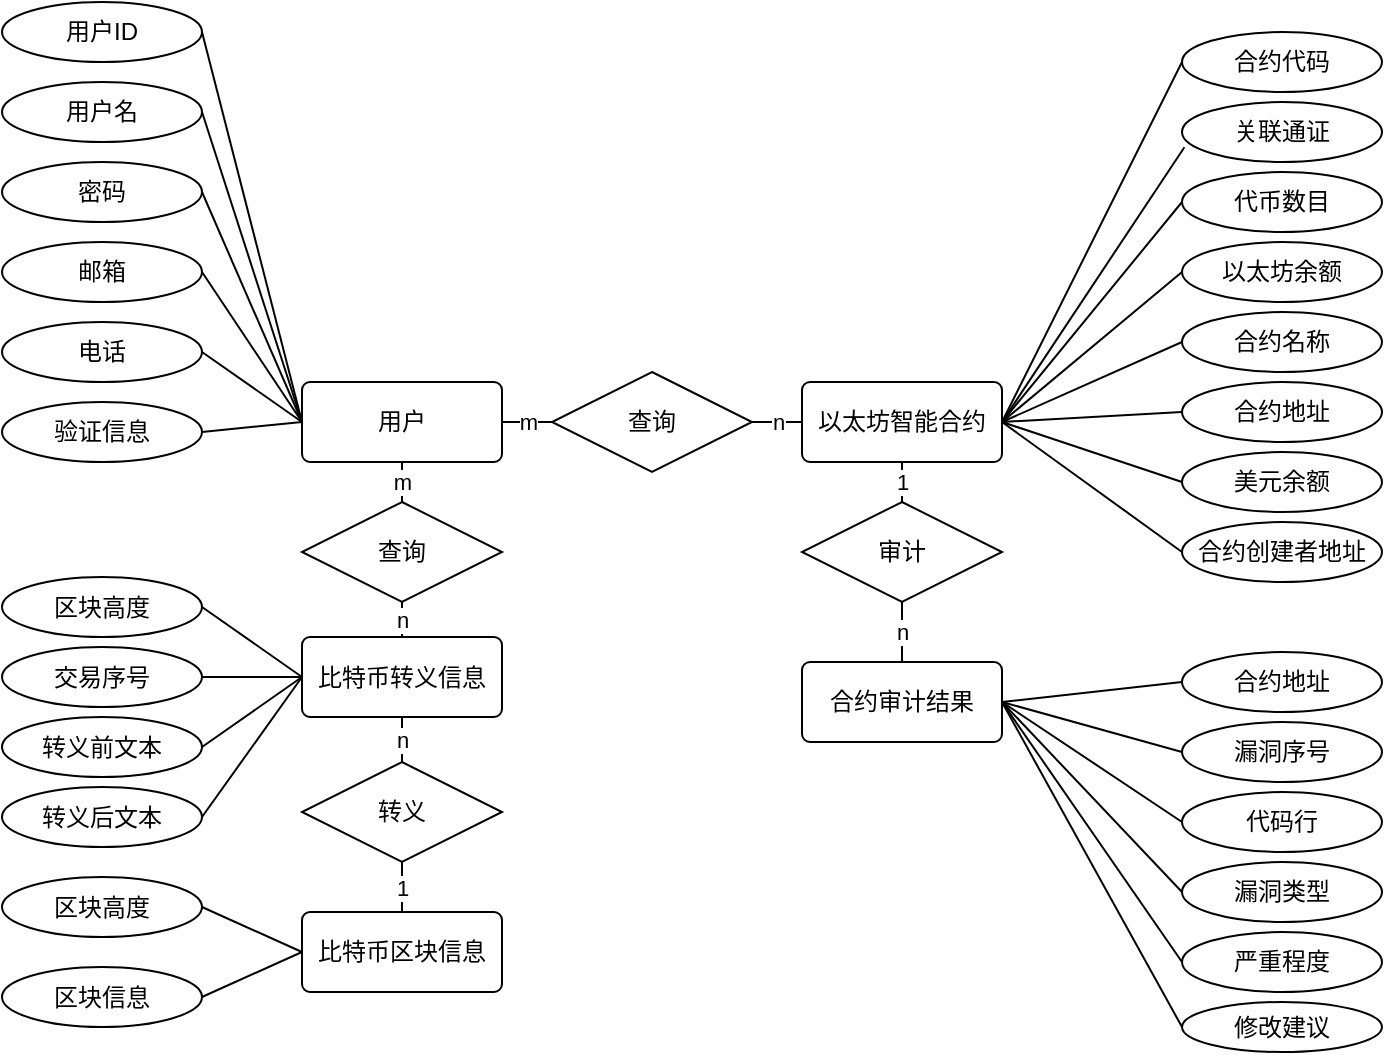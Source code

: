 <mxfile version="14.4.2" type="github">
  <diagram id="R2lEEEUBdFMjLlhIrx00" name="Page-1">
    <mxGraphModel dx="865" dy="1614" grid="1" gridSize="10" guides="1" tooltips="1" connect="1" arrows="1" fold="1" page="1" pageScale="1" pageWidth="850" pageHeight="1100" math="0" shadow="0" extFonts="Permanent Marker^https://fonts.googleapis.com/css?family=Permanent+Marker">
      <root>
        <mxCell id="0" />
        <mxCell id="1" parent="0" />
        <mxCell id="hVogDAWBeh3BI3Ig1OgH-1" value="用户" style="rounded=1;arcSize=10;whiteSpace=wrap;html=1;align=center;" vertex="1" parent="1">
          <mxGeometry x="230" y="155" width="100" height="40" as="geometry" />
        </mxCell>
        <mxCell id="hVogDAWBeh3BI3Ig1OgH-2" value="用户ID" style="ellipse;whiteSpace=wrap;html=1;align=center;" vertex="1" parent="1">
          <mxGeometry x="80" y="-35" width="100" height="30" as="geometry" />
        </mxCell>
        <mxCell id="hVogDAWBeh3BI3Ig1OgH-3" value="审计" style="rhombus;whiteSpace=wrap;html=1;" vertex="1" parent="1">
          <mxGeometry x="480" y="215" width="100" height="50" as="geometry" />
        </mxCell>
        <mxCell id="hVogDAWBeh3BI3Ig1OgH-4" value="以太坊智能合约" style="rounded=1;arcSize=10;whiteSpace=wrap;html=1;align=center;" vertex="1" parent="1">
          <mxGeometry x="480" y="155" width="100" height="40" as="geometry" />
        </mxCell>
        <mxCell id="hVogDAWBeh3BI3Ig1OgH-5" value="合约审计结果" style="rounded=1;arcSize=10;whiteSpace=wrap;html=1;align=center;" vertex="1" parent="1">
          <mxGeometry x="480" y="295" width="100" height="40" as="geometry" />
        </mxCell>
        <mxCell id="hVogDAWBeh3BI3Ig1OgH-7" value="比特币区块信息" style="rounded=1;arcSize=10;whiteSpace=wrap;html=1;align=center;" vertex="1" parent="1">
          <mxGeometry x="230" y="420" width="100" height="40" as="geometry" />
        </mxCell>
        <mxCell id="hVogDAWBeh3BI3Ig1OgH-8" value="比特币转义信息" style="rounded=1;arcSize=10;whiteSpace=wrap;html=1;align=center;" vertex="1" parent="1">
          <mxGeometry x="230" y="282.5" width="100" height="40" as="geometry" />
        </mxCell>
        <mxCell id="hVogDAWBeh3BI3Ig1OgH-9" value="用户名" style="ellipse;whiteSpace=wrap;html=1;align=center;" vertex="1" parent="1">
          <mxGeometry x="80" y="5" width="100" height="30" as="geometry" />
        </mxCell>
        <mxCell id="hVogDAWBeh3BI3Ig1OgH-10" value="密码" style="ellipse;whiteSpace=wrap;html=1;align=center;" vertex="1" parent="1">
          <mxGeometry x="80" y="45" width="100" height="30" as="geometry" />
        </mxCell>
        <mxCell id="hVogDAWBeh3BI3Ig1OgH-11" value="邮箱" style="ellipse;whiteSpace=wrap;html=1;align=center;" vertex="1" parent="1">
          <mxGeometry x="80" y="85" width="100" height="30" as="geometry" />
        </mxCell>
        <mxCell id="hVogDAWBeh3BI3Ig1OgH-12" value="电话" style="ellipse;whiteSpace=wrap;html=1;align=center;" vertex="1" parent="1">
          <mxGeometry x="80" y="125" width="100" height="30" as="geometry" />
        </mxCell>
        <mxCell id="hVogDAWBeh3BI3Ig1OgH-13" value="验证信息" style="ellipse;whiteSpace=wrap;html=1;align=center;" vertex="1" parent="1">
          <mxGeometry x="80" y="165" width="100" height="30" as="geometry" />
        </mxCell>
        <mxCell id="hVogDAWBeh3BI3Ig1OgH-15" value="" style="endArrow=none;html=1;exitX=1;exitY=0.5;exitDx=0;exitDy=0;entryX=0;entryY=0.5;entryDx=0;entryDy=0;" edge="1" parent="1" source="hVogDAWBeh3BI3Ig1OgH-2" target="hVogDAWBeh3BI3Ig1OgH-1">
          <mxGeometry width="50" height="50" relative="1" as="geometry">
            <mxPoint x="310" y="115" as="sourcePoint" />
            <mxPoint x="360" y="65" as="targetPoint" />
          </mxGeometry>
        </mxCell>
        <mxCell id="hVogDAWBeh3BI3Ig1OgH-16" value="" style="endArrow=none;html=1;exitX=1;exitY=0.5;exitDx=0;exitDy=0;entryX=0;entryY=0.5;entryDx=0;entryDy=0;" edge="1" parent="1" source="hVogDAWBeh3BI3Ig1OgH-9" target="hVogDAWBeh3BI3Ig1OgH-1">
          <mxGeometry width="50" height="50" relative="1" as="geometry">
            <mxPoint x="400" as="sourcePoint" />
            <mxPoint x="480" y="95" as="targetPoint" />
          </mxGeometry>
        </mxCell>
        <mxCell id="hVogDAWBeh3BI3Ig1OgH-17" value="" style="endArrow=none;html=1;exitX=1;exitY=0.5;exitDx=0;exitDy=0;entryX=0;entryY=0.5;entryDx=0;entryDy=0;" edge="1" parent="1" source="hVogDAWBeh3BI3Ig1OgH-10" target="hVogDAWBeh3BI3Ig1OgH-1">
          <mxGeometry width="50" height="50" relative="1" as="geometry">
            <mxPoint x="480" as="sourcePoint" />
            <mxPoint x="560" y="95" as="targetPoint" />
          </mxGeometry>
        </mxCell>
        <mxCell id="hVogDAWBeh3BI3Ig1OgH-18" value="" style="endArrow=none;html=1;exitX=1;exitY=0.5;exitDx=0;exitDy=0;entryX=0;entryY=0.5;entryDx=0;entryDy=0;" edge="1" parent="1" source="hVogDAWBeh3BI3Ig1OgH-12" target="hVogDAWBeh3BI3Ig1OgH-1">
          <mxGeometry width="50" height="50" relative="1" as="geometry">
            <mxPoint x="220" y="182.5" as="sourcePoint" />
            <mxPoint x="300" y="277.5" as="targetPoint" />
          </mxGeometry>
        </mxCell>
        <mxCell id="hVogDAWBeh3BI3Ig1OgH-19" value="" style="endArrow=none;html=1;exitX=1;exitY=0.5;exitDx=0;exitDy=0;entryX=0;entryY=0.5;entryDx=0;entryDy=0;" edge="1" parent="1" source="hVogDAWBeh3BI3Ig1OgH-11" target="hVogDAWBeh3BI3Ig1OgH-1">
          <mxGeometry width="50" height="50" relative="1" as="geometry">
            <mxPoint x="360" y="100" as="sourcePoint" />
            <mxPoint x="660" y="125" as="targetPoint" />
          </mxGeometry>
        </mxCell>
        <mxCell id="hVogDAWBeh3BI3Ig1OgH-20" value="" style="endArrow=none;html=1;exitX=1;exitY=0.5;exitDx=0;exitDy=0;entryX=0;entryY=0.5;entryDx=0;entryDy=0;" edge="1" parent="1" source="hVogDAWBeh3BI3Ig1OgH-13" target="hVogDAWBeh3BI3Ig1OgH-1">
          <mxGeometry width="50" height="50" relative="1" as="geometry">
            <mxPoint x="210" y="200" as="sourcePoint" />
            <mxPoint x="290" y="295" as="targetPoint" />
          </mxGeometry>
        </mxCell>
        <mxCell id="hVogDAWBeh3BI3Ig1OgH-21" value="合约代码" style="ellipse;whiteSpace=wrap;html=1;align=center;" vertex="1" parent="1">
          <mxGeometry x="670" y="-20" width="100" height="30" as="geometry" />
        </mxCell>
        <mxCell id="hVogDAWBeh3BI3Ig1OgH-22" value="代币数目" style="ellipse;whiteSpace=wrap;html=1;align=center;" vertex="1" parent="1">
          <mxGeometry x="670" y="50" width="100" height="30" as="geometry" />
        </mxCell>
        <mxCell id="hVogDAWBeh3BI3Ig1OgH-23" value="关联通证" style="ellipse;whiteSpace=wrap;html=1;align=center;" vertex="1" parent="1">
          <mxGeometry x="670" y="15" width="100" height="30" as="geometry" />
        </mxCell>
        <mxCell id="hVogDAWBeh3BI3Ig1OgH-24" value="合约创建者地址" style="ellipse;whiteSpace=wrap;html=1;align=center;" vertex="1" parent="1">
          <mxGeometry x="670" y="225" width="100" height="30" as="geometry" />
        </mxCell>
        <mxCell id="hVogDAWBeh3BI3Ig1OgH-25" value="美元余额" style="ellipse;whiteSpace=wrap;html=1;align=center;" vertex="1" parent="1">
          <mxGeometry x="670" y="190" width="100" height="30" as="geometry" />
        </mxCell>
        <mxCell id="hVogDAWBeh3BI3Ig1OgH-26" value="以太坊余额" style="ellipse;whiteSpace=wrap;html=1;align=center;" vertex="1" parent="1">
          <mxGeometry x="670" y="85" width="100" height="30" as="geometry" />
        </mxCell>
        <mxCell id="hVogDAWBeh3BI3Ig1OgH-27" value="合约名称" style="ellipse;whiteSpace=wrap;html=1;align=center;" vertex="1" parent="1">
          <mxGeometry x="670" y="120" width="100" height="30" as="geometry" />
        </mxCell>
        <mxCell id="hVogDAWBeh3BI3Ig1OgH-28" value="合约地址" style="ellipse;whiteSpace=wrap;html=1;align=center;" vertex="1" parent="1">
          <mxGeometry x="670" y="155" width="100" height="30" as="geometry" />
        </mxCell>
        <mxCell id="hVogDAWBeh3BI3Ig1OgH-29" value="" style="endArrow=none;html=1;exitX=0;exitY=0.5;exitDx=0;exitDy=0;entryX=1;entryY=0.5;entryDx=0;entryDy=0;" edge="1" parent="1" source="hVogDAWBeh3BI3Ig1OgH-21" target="hVogDAWBeh3BI3Ig1OgH-4">
          <mxGeometry width="50" height="50" relative="1" as="geometry">
            <mxPoint x="510" y="32.5" as="sourcePoint" />
            <mxPoint x="560" y="137.5" as="targetPoint" />
          </mxGeometry>
        </mxCell>
        <mxCell id="hVogDAWBeh3BI3Ig1OgH-31" value="" style="endArrow=none;html=1;exitX=0.012;exitY=0.753;exitDx=0;exitDy=0;entryX=1;entryY=0.5;entryDx=0;entryDy=0;exitPerimeter=0;" edge="1" parent="1" source="hVogDAWBeh3BI3Ig1OgH-23" target="hVogDAWBeh3BI3Ig1OgH-4">
          <mxGeometry width="50" height="50" relative="1" as="geometry">
            <mxPoint x="650" y="102.5" as="sourcePoint" />
            <mxPoint x="480" y="192.5" as="targetPoint" />
          </mxGeometry>
        </mxCell>
        <mxCell id="hVogDAWBeh3BI3Ig1OgH-32" value="" style="endArrow=none;html=1;exitX=0;exitY=0.5;exitDx=0;exitDy=0;entryX=1;entryY=0.5;entryDx=0;entryDy=0;" edge="1" parent="1" source="hVogDAWBeh3BI3Ig1OgH-22" target="hVogDAWBeh3BI3Ig1OgH-4">
          <mxGeometry width="50" height="50" relative="1" as="geometry">
            <mxPoint x="630" y="122.5" as="sourcePoint" />
            <mxPoint x="460" y="212.5" as="targetPoint" />
          </mxGeometry>
        </mxCell>
        <mxCell id="hVogDAWBeh3BI3Ig1OgH-33" value="" style="endArrow=none;html=1;exitX=0;exitY=0.5;exitDx=0;exitDy=0;entryX=1;entryY=0.5;entryDx=0;entryDy=0;" edge="1" parent="1" source="hVogDAWBeh3BI3Ig1OgH-26" target="hVogDAWBeh3BI3Ig1OgH-4">
          <mxGeometry width="50" height="50" relative="1" as="geometry">
            <mxPoint x="600" y="152.5" as="sourcePoint" />
            <mxPoint x="430" y="242.5" as="targetPoint" />
          </mxGeometry>
        </mxCell>
        <mxCell id="hVogDAWBeh3BI3Ig1OgH-34" value="" style="endArrow=none;html=1;exitX=0;exitY=0.5;exitDx=0;exitDy=0;entryX=1;entryY=0.5;entryDx=0;entryDy=0;" edge="1" parent="1" source="hVogDAWBeh3BI3Ig1OgH-27" target="hVogDAWBeh3BI3Ig1OgH-4">
          <mxGeometry width="50" height="50" relative="1" as="geometry">
            <mxPoint x="590" y="177.5" as="sourcePoint" />
            <mxPoint x="420" y="267.5" as="targetPoint" />
          </mxGeometry>
        </mxCell>
        <mxCell id="hVogDAWBeh3BI3Ig1OgH-35" value="" style="endArrow=none;html=1;exitX=0;exitY=0.5;exitDx=0;exitDy=0;entryX=1;entryY=0.5;entryDx=0;entryDy=0;" edge="1" parent="1" source="hVogDAWBeh3BI3Ig1OgH-28" target="hVogDAWBeh3BI3Ig1OgH-4">
          <mxGeometry width="50" height="50" relative="1" as="geometry">
            <mxPoint x="535" y="197.5" as="sourcePoint" />
            <mxPoint x="365" y="287.5" as="targetPoint" />
          </mxGeometry>
        </mxCell>
        <mxCell id="hVogDAWBeh3BI3Ig1OgH-36" value="" style="endArrow=none;html=1;exitX=0;exitY=0.5;exitDx=0;exitDy=0;entryX=1;entryY=0.5;entryDx=0;entryDy=0;" edge="1" parent="1" source="hVogDAWBeh3BI3Ig1OgH-25" target="hVogDAWBeh3BI3Ig1OgH-4">
          <mxGeometry width="50" height="50" relative="1" as="geometry">
            <mxPoint x="510" y="217.5" as="sourcePoint" />
            <mxPoint x="340" y="307.5" as="targetPoint" />
          </mxGeometry>
        </mxCell>
        <mxCell id="hVogDAWBeh3BI3Ig1OgH-37" value="" style="endArrow=none;html=1;exitX=0;exitY=0.5;exitDx=0;exitDy=0;entryX=1;entryY=0.5;entryDx=0;entryDy=0;" edge="1" parent="1" source="hVogDAWBeh3BI3Ig1OgH-24" target="hVogDAWBeh3BI3Ig1OgH-4">
          <mxGeometry width="50" height="50" relative="1" as="geometry">
            <mxPoint x="680" y="192.5" as="sourcePoint" />
            <mxPoint x="470" y="307.5" as="targetPoint" />
          </mxGeometry>
        </mxCell>
        <mxCell id="hVogDAWBeh3BI3Ig1OgH-38" value="查询" style="rhombus;whiteSpace=wrap;html=1;" vertex="1" parent="1">
          <mxGeometry x="355" y="150" width="100" height="50" as="geometry" />
        </mxCell>
        <mxCell id="hVogDAWBeh3BI3Ig1OgH-39" value="查询" style="rhombus;whiteSpace=wrap;html=1;" vertex="1" parent="1">
          <mxGeometry x="230" y="215" width="100" height="50" as="geometry" />
        </mxCell>
        <mxCell id="hVogDAWBeh3BI3Ig1OgH-40" value="转义" style="rhombus;whiteSpace=wrap;html=1;" vertex="1" parent="1">
          <mxGeometry x="230" y="345" width="100" height="50" as="geometry" />
        </mxCell>
        <mxCell id="hVogDAWBeh3BI3Ig1OgH-42" value="m" style="endArrow=none;html=1;exitX=1;exitY=0.5;exitDx=0;exitDy=0;entryX=0;entryY=0.5;entryDx=0;entryDy=0;" edge="1" parent="1" source="hVogDAWBeh3BI3Ig1OgH-1" target="hVogDAWBeh3BI3Ig1OgH-38">
          <mxGeometry width="50" height="50" relative="1" as="geometry">
            <mxPoint x="240" y="370" as="sourcePoint" />
            <mxPoint x="290" y="320" as="targetPoint" />
          </mxGeometry>
        </mxCell>
        <mxCell id="hVogDAWBeh3BI3Ig1OgH-43" value="n" style="endArrow=none;html=1;entryX=0;entryY=0.5;entryDx=0;entryDy=0;exitX=1;exitY=0.5;exitDx=0;exitDy=0;" edge="1" parent="1" source="hVogDAWBeh3BI3Ig1OgH-38" target="hVogDAWBeh3BI3Ig1OgH-4">
          <mxGeometry width="50" height="50" relative="1" as="geometry">
            <mxPoint x="455" y="175" as="sourcePoint" />
            <mxPoint x="480" y="175" as="targetPoint" />
          </mxGeometry>
        </mxCell>
        <mxCell id="hVogDAWBeh3BI3Ig1OgH-44" value="1" style="endArrow=none;html=1;entryX=0.5;entryY=1;entryDx=0;entryDy=0;exitX=0.5;exitY=0;exitDx=0;exitDy=0;" edge="1" parent="1" source="hVogDAWBeh3BI3Ig1OgH-3" target="hVogDAWBeh3BI3Ig1OgH-4">
          <mxGeometry width="50" height="50" relative="1" as="geometry">
            <mxPoint x="465" y="185" as="sourcePoint" />
            <mxPoint x="490" y="185" as="targetPoint" />
          </mxGeometry>
        </mxCell>
        <mxCell id="hVogDAWBeh3BI3Ig1OgH-45" value="n" style="endArrow=none;html=1;entryX=0.5;entryY=0;entryDx=0;entryDy=0;exitX=0.5;exitY=1;exitDx=0;exitDy=0;" edge="1" parent="1" source="hVogDAWBeh3BI3Ig1OgH-3" target="hVogDAWBeh3BI3Ig1OgH-5">
          <mxGeometry width="50" height="50" relative="1" as="geometry">
            <mxPoint x="475" y="195" as="sourcePoint" />
            <mxPoint x="500" y="195" as="targetPoint" />
          </mxGeometry>
        </mxCell>
        <mxCell id="hVogDAWBeh3BI3Ig1OgH-47" value="m" style="endArrow=none;html=1;entryX=0.5;entryY=1;entryDx=0;entryDy=0;exitX=0.5;exitY=0;exitDx=0;exitDy=0;" edge="1" parent="1" source="hVogDAWBeh3BI3Ig1OgH-39" target="hVogDAWBeh3BI3Ig1OgH-1">
          <mxGeometry width="50" height="50" relative="1" as="geometry">
            <mxPoint x="550" y="235" as="sourcePoint" />
            <mxPoint x="550" y="215" as="targetPoint" />
          </mxGeometry>
        </mxCell>
        <mxCell id="hVogDAWBeh3BI3Ig1OgH-51" value="合约地址" style="ellipse;whiteSpace=wrap;html=1;align=center;" vertex="1" parent="1">
          <mxGeometry x="670" y="290" width="100" height="30" as="geometry" />
        </mxCell>
        <mxCell id="hVogDAWBeh3BI3Ig1OgH-52" value="漏洞序号" style="ellipse;whiteSpace=wrap;html=1;align=center;" vertex="1" parent="1">
          <mxGeometry x="670" y="325" width="100" height="30" as="geometry" />
        </mxCell>
        <mxCell id="hVogDAWBeh3BI3Ig1OgH-53" value="代码行" style="ellipse;whiteSpace=wrap;html=1;align=center;" vertex="1" parent="1">
          <mxGeometry x="670" y="360" width="100" height="30" as="geometry" />
        </mxCell>
        <mxCell id="hVogDAWBeh3BI3Ig1OgH-54" value="漏洞类型" style="ellipse;whiteSpace=wrap;html=1;align=center;" vertex="1" parent="1">
          <mxGeometry x="670" y="395" width="100" height="30" as="geometry" />
        </mxCell>
        <mxCell id="hVogDAWBeh3BI3Ig1OgH-55" value="严重程度" style="ellipse;whiteSpace=wrap;html=1;align=center;" vertex="1" parent="1">
          <mxGeometry x="670" y="430" width="100" height="30" as="geometry" />
        </mxCell>
        <mxCell id="hVogDAWBeh3BI3Ig1OgH-56" value="修改建议" style="ellipse;whiteSpace=wrap;html=1;align=center;" vertex="1" parent="1">
          <mxGeometry x="670" y="465" width="100" height="25" as="geometry" />
        </mxCell>
        <mxCell id="hVogDAWBeh3BI3Ig1OgH-57" value="区块高度" style="ellipse;whiteSpace=wrap;html=1;align=center;" vertex="1" parent="1">
          <mxGeometry x="80" y="402.5" width="100" height="30" as="geometry" />
        </mxCell>
        <mxCell id="hVogDAWBeh3BI3Ig1OgH-58" value="区块信息" style="ellipse;whiteSpace=wrap;html=1;align=center;" vertex="1" parent="1">
          <mxGeometry x="80" y="447.5" width="100" height="30" as="geometry" />
        </mxCell>
        <mxCell id="hVogDAWBeh3BI3Ig1OgH-59" value="转义后文本" style="ellipse;whiteSpace=wrap;html=1;align=center;" vertex="1" parent="1">
          <mxGeometry x="80" y="357.5" width="100" height="30" as="geometry" />
        </mxCell>
        <mxCell id="hVogDAWBeh3BI3Ig1OgH-60" value="转义前文本" style="ellipse;whiteSpace=wrap;html=1;align=center;" vertex="1" parent="1">
          <mxGeometry x="80" y="322.5" width="100" height="30" as="geometry" />
        </mxCell>
        <mxCell id="hVogDAWBeh3BI3Ig1OgH-61" value="交易序号" style="ellipse;whiteSpace=wrap;html=1;align=center;" vertex="1" parent="1">
          <mxGeometry x="80" y="287.5" width="100" height="30" as="geometry" />
        </mxCell>
        <mxCell id="hVogDAWBeh3BI3Ig1OgH-62" value="区块高度" style="ellipse;whiteSpace=wrap;html=1;align=center;" vertex="1" parent="1">
          <mxGeometry x="80" y="252.5" width="100" height="30" as="geometry" />
        </mxCell>
        <mxCell id="hVogDAWBeh3BI3Ig1OgH-63" value="" style="endArrow=none;html=1;exitX=1;exitY=0.5;exitDx=0;exitDy=0;entryX=0;entryY=0.5;entryDx=0;entryDy=0;" edge="1" parent="1" source="hVogDAWBeh3BI3Ig1OgH-57" target="hVogDAWBeh3BI3Ig1OgH-7">
          <mxGeometry width="50" height="50" relative="1" as="geometry">
            <mxPoint x="400" y="522.5" as="sourcePoint" />
            <mxPoint x="450" y="517.5" as="targetPoint" />
          </mxGeometry>
        </mxCell>
        <mxCell id="hVogDAWBeh3BI3Ig1OgH-64" value="" style="endArrow=none;html=1;exitX=1;exitY=0.5;exitDx=0;exitDy=0;entryX=0;entryY=0.5;entryDx=0;entryDy=0;" edge="1" parent="1" source="hVogDAWBeh3BI3Ig1OgH-58" target="hVogDAWBeh3BI3Ig1OgH-7">
          <mxGeometry width="50" height="50" relative="1" as="geometry">
            <mxPoint x="200" y="337.5" as="sourcePoint" />
            <mxPoint x="250" y="332.5" as="targetPoint" />
          </mxGeometry>
        </mxCell>
        <mxCell id="hVogDAWBeh3BI3Ig1OgH-65" value="" style="endArrow=none;html=1;exitX=1;exitY=0.5;exitDx=0;exitDy=0;entryX=0;entryY=0.5;entryDx=0;entryDy=0;" edge="1" parent="1" source="hVogDAWBeh3BI3Ig1OgH-62" target="hVogDAWBeh3BI3Ig1OgH-8">
          <mxGeometry width="50" height="50" relative="1" as="geometry">
            <mxPoint x="210" y="82.5" as="sourcePoint" />
            <mxPoint x="260" y="77.5" as="targetPoint" />
          </mxGeometry>
        </mxCell>
        <mxCell id="hVogDAWBeh3BI3Ig1OgH-66" value="" style="endArrow=none;html=1;exitX=1;exitY=0.5;exitDx=0;exitDy=0;entryX=0;entryY=0.5;entryDx=0;entryDy=0;" edge="1" parent="1" source="hVogDAWBeh3BI3Ig1OgH-61" target="hVogDAWBeh3BI3Ig1OgH-8">
          <mxGeometry width="50" height="50" relative="1" as="geometry">
            <mxPoint x="220" y="92.5" as="sourcePoint" />
            <mxPoint x="270" y="87.5" as="targetPoint" />
          </mxGeometry>
        </mxCell>
        <mxCell id="hVogDAWBeh3BI3Ig1OgH-67" value="" style="endArrow=none;html=1;exitX=1;exitY=0.5;exitDx=0;exitDy=0;" edge="1" parent="1" source="hVogDAWBeh3BI3Ig1OgH-60">
          <mxGeometry width="50" height="50" relative="1" as="geometry">
            <mxPoint x="230" y="102.5" as="sourcePoint" />
            <mxPoint x="230" y="302.5" as="targetPoint" />
          </mxGeometry>
        </mxCell>
        <mxCell id="hVogDAWBeh3BI3Ig1OgH-68" value="" style="endArrow=none;html=1;exitX=1;exitY=0.5;exitDx=0;exitDy=0;entryX=0;entryY=0.5;entryDx=0;entryDy=0;" edge="1" parent="1" source="hVogDAWBeh3BI3Ig1OgH-59" target="hVogDAWBeh3BI3Ig1OgH-8">
          <mxGeometry width="50" height="50" relative="1" as="geometry">
            <mxPoint x="240" y="112.5" as="sourcePoint" />
            <mxPoint x="290" y="107.5" as="targetPoint" />
          </mxGeometry>
        </mxCell>
        <mxCell id="hVogDAWBeh3BI3Ig1OgH-69" value="" style="endArrow=none;html=1;exitX=1;exitY=0.5;exitDx=0;exitDy=0;entryX=0;entryY=0.5;entryDx=0;entryDy=0;" edge="1" parent="1" source="hVogDAWBeh3BI3Ig1OgH-5" target="hVogDAWBeh3BI3Ig1OgH-51">
          <mxGeometry width="50" height="50" relative="1" as="geometry">
            <mxPoint x="190" y="335.0" as="sourcePoint" />
            <mxPoint x="240" y="312.5" as="targetPoint" />
          </mxGeometry>
        </mxCell>
        <mxCell id="hVogDAWBeh3BI3Ig1OgH-74" value="" style="endArrow=none;html=1;exitX=1;exitY=0.5;exitDx=0;exitDy=0;entryX=0;entryY=0.5;entryDx=0;entryDy=0;" edge="1" parent="1" source="hVogDAWBeh3BI3Ig1OgH-5" target="hVogDAWBeh3BI3Ig1OgH-56">
          <mxGeometry width="50" height="50" relative="1" as="geometry">
            <mxPoint x="240" y="385.0" as="sourcePoint" />
            <mxPoint x="290" y="362.5" as="targetPoint" />
          </mxGeometry>
        </mxCell>
        <mxCell id="hVogDAWBeh3BI3Ig1OgH-75" value="" style="endArrow=none;html=1;exitX=1;exitY=0.5;exitDx=0;exitDy=0;entryX=0;entryY=0.5;entryDx=0;entryDy=0;" edge="1" parent="1" source="hVogDAWBeh3BI3Ig1OgH-5" target="hVogDAWBeh3BI3Ig1OgH-52">
          <mxGeometry width="50" height="50" relative="1" as="geometry">
            <mxPoint x="590" y="325.0" as="sourcePoint" />
            <mxPoint x="680" y="315.0" as="targetPoint" />
          </mxGeometry>
        </mxCell>
        <mxCell id="hVogDAWBeh3BI3Ig1OgH-76" value="" style="endArrow=none;html=1;exitX=1;exitY=0.5;exitDx=0;exitDy=0;entryX=0;entryY=0.5;entryDx=0;entryDy=0;" edge="1" parent="1" source="hVogDAWBeh3BI3Ig1OgH-5" target="hVogDAWBeh3BI3Ig1OgH-53">
          <mxGeometry width="50" height="50" relative="1" as="geometry">
            <mxPoint x="600" y="335.0" as="sourcePoint" />
            <mxPoint x="690" y="325.0" as="targetPoint" />
          </mxGeometry>
        </mxCell>
        <mxCell id="hVogDAWBeh3BI3Ig1OgH-77" value="" style="endArrow=none;html=1;exitX=1;exitY=0.5;exitDx=0;exitDy=0;entryX=0;entryY=0.5;entryDx=0;entryDy=0;" edge="1" parent="1" source="hVogDAWBeh3BI3Ig1OgH-5" target="hVogDAWBeh3BI3Ig1OgH-54">
          <mxGeometry width="50" height="50" relative="1" as="geometry">
            <mxPoint x="610" y="345.0" as="sourcePoint" />
            <mxPoint x="700" y="335.0" as="targetPoint" />
          </mxGeometry>
        </mxCell>
        <mxCell id="hVogDAWBeh3BI3Ig1OgH-78" value="" style="endArrow=none;html=1;exitX=1;exitY=0.5;exitDx=0;exitDy=0;entryX=0;entryY=0.5;entryDx=0;entryDy=0;" edge="1" parent="1" source="hVogDAWBeh3BI3Ig1OgH-5" target="hVogDAWBeh3BI3Ig1OgH-55">
          <mxGeometry width="50" height="50" relative="1" as="geometry">
            <mxPoint x="620" y="355.0" as="sourcePoint" />
            <mxPoint x="710" y="345.0" as="targetPoint" />
          </mxGeometry>
        </mxCell>
        <mxCell id="hVogDAWBeh3BI3Ig1OgH-79" value="n" style="endArrow=none;html=1;entryX=0.5;entryY=0;entryDx=0;entryDy=0;exitX=0.5;exitY=1;exitDx=0;exitDy=0;" edge="1" parent="1" source="hVogDAWBeh3BI3Ig1OgH-39" target="hVogDAWBeh3BI3Ig1OgH-8">
          <mxGeometry width="50" height="50" relative="1" as="geometry">
            <mxPoint x="540" y="275.0" as="sourcePoint" />
            <mxPoint x="540" y="305.0" as="targetPoint" />
          </mxGeometry>
        </mxCell>
        <mxCell id="hVogDAWBeh3BI3Ig1OgH-80" value="1" style="endArrow=none;html=1;entryX=0.5;entryY=1;entryDx=0;entryDy=0;exitX=0.5;exitY=0;exitDx=0;exitDy=0;" edge="1" parent="1" source="hVogDAWBeh3BI3Ig1OgH-7" target="hVogDAWBeh3BI3Ig1OgH-40">
          <mxGeometry width="50" height="50" relative="1" as="geometry">
            <mxPoint x="540" y="225.0" as="sourcePoint" />
            <mxPoint x="540" y="205.0" as="targetPoint" />
          </mxGeometry>
        </mxCell>
        <mxCell id="hVogDAWBeh3BI3Ig1OgH-81" value="n" style="endArrow=none;html=1;entryX=0.5;entryY=0;entryDx=0;entryDy=0;exitX=0.5;exitY=1;exitDx=0;exitDy=0;" edge="1" parent="1" source="hVogDAWBeh3BI3Ig1OgH-8" target="hVogDAWBeh3BI3Ig1OgH-40">
          <mxGeometry width="50" height="50" relative="1" as="geometry">
            <mxPoint x="290" y="275.0" as="sourcePoint" />
            <mxPoint x="290" y="292.5" as="targetPoint" />
          </mxGeometry>
        </mxCell>
      </root>
    </mxGraphModel>
  </diagram>
</mxfile>
